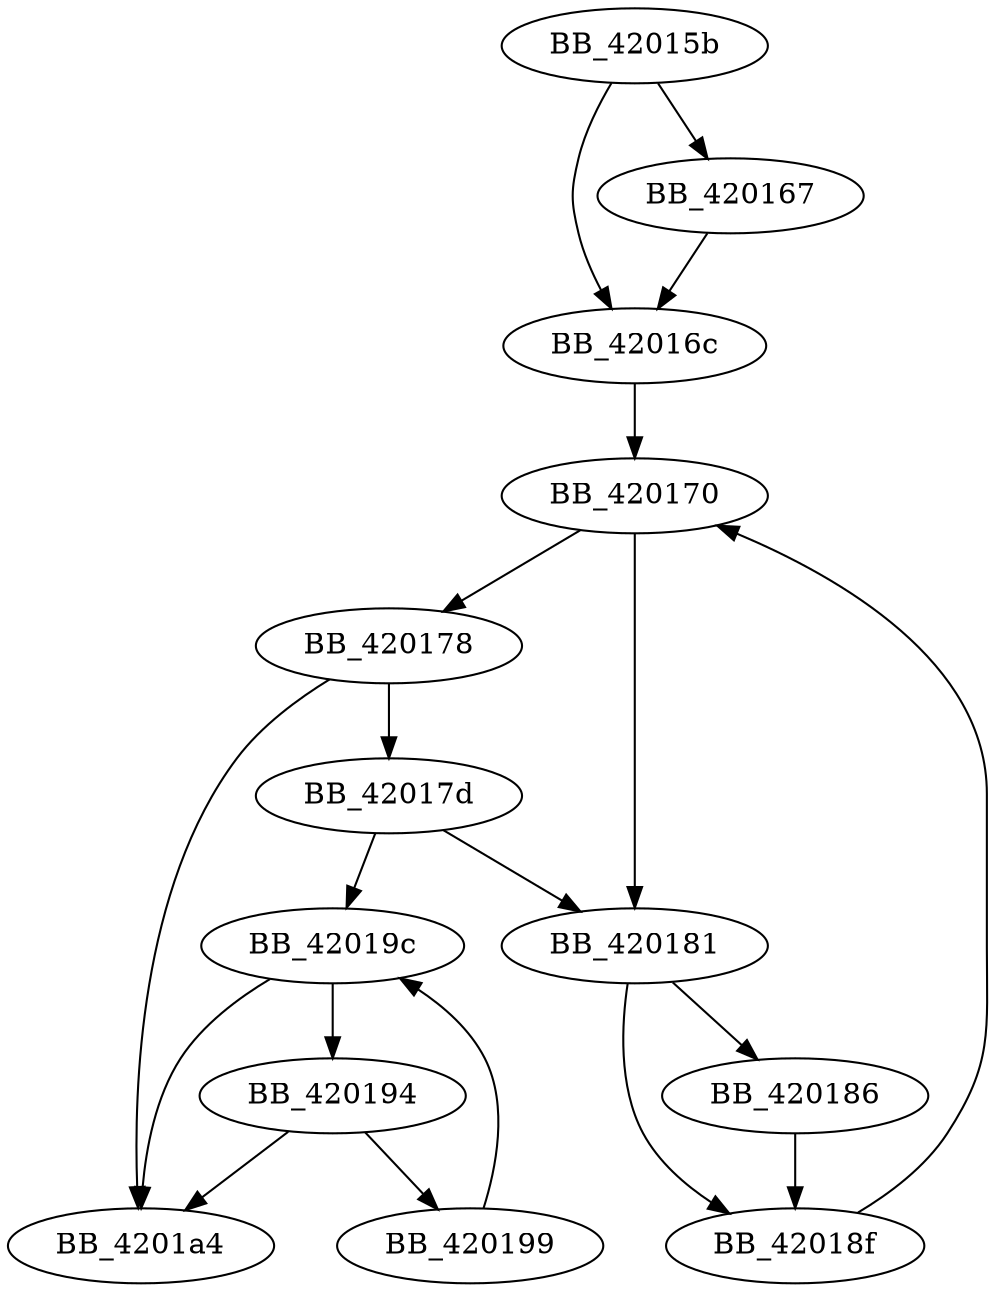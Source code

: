 DiGraph __wwincmdln{
BB_42015b->BB_420167
BB_42015b->BB_42016c
BB_420167->BB_42016c
BB_42016c->BB_420170
BB_420170->BB_420178
BB_420170->BB_420181
BB_420178->BB_42017d
BB_420178->BB_4201a4
BB_42017d->BB_420181
BB_42017d->BB_42019c
BB_420181->BB_420186
BB_420181->BB_42018f
BB_420186->BB_42018f
BB_42018f->BB_420170
BB_420194->BB_420199
BB_420194->BB_4201a4
BB_420199->BB_42019c
BB_42019c->BB_420194
BB_42019c->BB_4201a4
}
